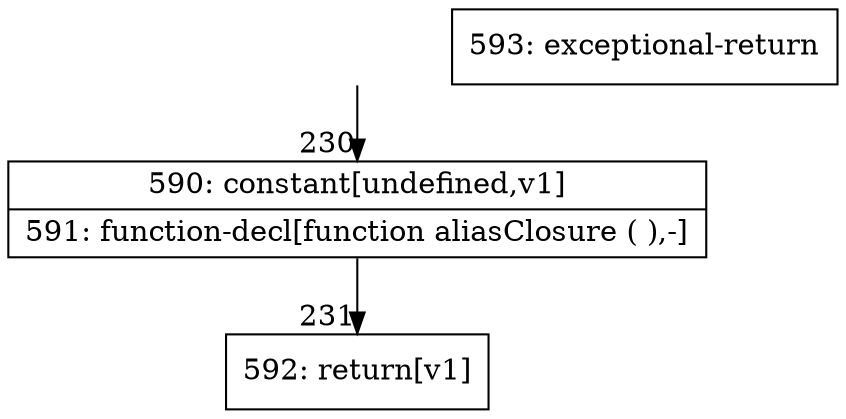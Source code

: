 digraph {
rankdir="TD"
BB_entry24[shape=none,label=""];
BB_entry24 -> BB230 [tailport=s, headport=n, headlabel="    230"]
BB230 [shape=record label="{590: constant[undefined,v1]|591: function-decl[function aliasClosure ( ),-]}" ] 
BB230 -> BB231 [tailport=s, headport=n, headlabel="      231"]
BB231 [shape=record label="{592: return[v1]}" ] 
BB232 [shape=record label="{593: exceptional-return}" ] 
//#$~ 285
}
